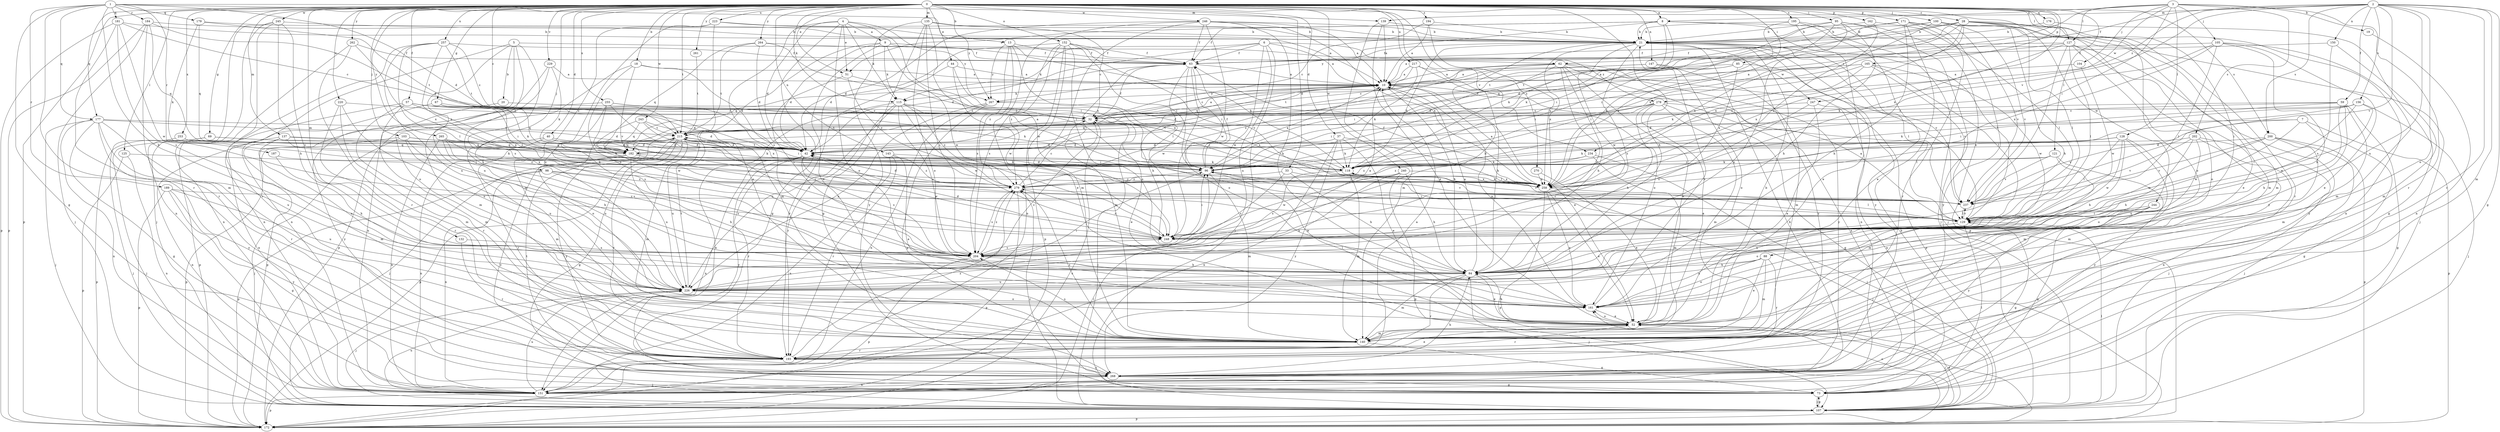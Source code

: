 strict digraph  {
0;
1;
2;
3;
4;
5;
6;
7;
8;
9;
10;
13;
18;
19;
20;
21;
28;
32;
33;
37;
40;
42;
44;
51;
52;
57;
59;
62;
63;
67;
69;
73;
84;
85;
88;
95;
96;
98;
100;
103;
104;
105;
107;
115;
118;
121;
125;
127;
128;
129;
132;
135;
137;
139;
140;
143;
147;
150;
151;
152;
156;
161;
162;
165;
171;
172;
176;
177;
179;
181;
182;
184;
187;
189;
193;
194;
195;
200;
202;
204;
215;
217;
220;
223;
226;
229;
234;
237;
240;
243;
244;
245;
246;
247;
248;
253;
255;
257;
258;
261;
262;
264;
265;
267;
268;
270;
278;
279;
0 -> 8  [label=a];
0 -> 13  [label=b];
0 -> 18  [label=b];
0 -> 28  [label=c];
0 -> 32  [label=c];
0 -> 33  [label=d];
0 -> 37  [label=d];
0 -> 40  [label=d];
0 -> 44  [label=e];
0 -> 51  [label=e];
0 -> 57  [label=f];
0 -> 67  [label=g];
0 -> 69  [label=g];
0 -> 84  [label=h];
0 -> 85  [label=i];
0 -> 88  [label=i];
0 -> 95  [label=i];
0 -> 98  [label=j];
0 -> 100  [label=j];
0 -> 103  [label=j];
0 -> 115  [label=k];
0 -> 121  [label=l];
0 -> 125  [label=l];
0 -> 127  [label=l];
0 -> 132  [label=m];
0 -> 135  [label=m];
0 -> 137  [label=m];
0 -> 143  [label=n];
0 -> 147  [label=n];
0 -> 152  [label=o];
0 -> 162  [label=p];
0 -> 165  [label=p];
0 -> 171  [label=p];
0 -> 172  [label=p];
0 -> 176  [label=q];
0 -> 177  [label=q];
0 -> 194  [label=s];
0 -> 195  [label=s];
0 -> 200  [label=s];
0 -> 215  [label=t];
0 -> 217  [label=u];
0 -> 220  [label=u];
0 -> 223  [label=u];
0 -> 229  [label=v];
0 -> 234  [label=v];
0 -> 240  [label=w];
0 -> 243  [label=w];
0 -> 244  [label=w];
0 -> 245  [label=w];
0 -> 246  [label=w];
0 -> 253  [label=x];
0 -> 255  [label=x];
0 -> 257  [label=x];
0 -> 258  [label=x];
0 -> 261  [label=y];
0 -> 262  [label=y];
0 -> 264  [label=y];
0 -> 265  [label=y];
0 -> 270  [label=z];
1 -> 42  [label=d];
1 -> 73  [label=g];
1 -> 84  [label=h];
1 -> 139  [label=m];
1 -> 177  [label=q];
1 -> 179  [label=q];
1 -> 181  [label=q];
1 -> 184  [label=r];
1 -> 187  [label=r];
1 -> 189  [label=r];
1 -> 193  [label=r];
1 -> 267  [label=y];
2 -> 59  [label=f];
2 -> 62  [label=f];
2 -> 73  [label=g];
2 -> 139  [label=m];
2 -> 140  [label=m];
2 -> 150  [label=n];
2 -> 156  [label=o];
2 -> 161  [label=o];
2 -> 193  [label=r];
2 -> 200  [label=s];
2 -> 226  [label=u];
2 -> 234  [label=v];
2 -> 237  [label=v];
2 -> 278  [label=z];
3 -> 8  [label=a];
3 -> 19  [label=b];
3 -> 32  [label=c];
3 -> 96  [label=i];
3 -> 104  [label=j];
3 -> 105  [label=j];
3 -> 127  [label=l];
3 -> 128  [label=l];
3 -> 193  [label=r];
3 -> 202  [label=s];
3 -> 247  [label=w];
4 -> 9  [label=a];
4 -> 42  [label=d];
4 -> 51  [label=e];
4 -> 73  [label=g];
4 -> 115  [label=k];
4 -> 161  [label=o];
4 -> 204  [label=s];
4 -> 258  [label=x];
4 -> 267  [label=y];
5 -> 20  [label=b];
5 -> 62  [label=f];
5 -> 84  [label=h];
5 -> 151  [label=n];
5 -> 161  [label=o];
5 -> 204  [label=s];
5 -> 226  [label=u];
6 -> 10  [label=a];
6 -> 42  [label=d];
6 -> 63  [label=f];
6 -> 107  [label=j];
6 -> 115  [label=k];
6 -> 226  [label=u];
6 -> 247  [label=w];
6 -> 248  [label=w];
7 -> 73  [label=g];
7 -> 172  [label=p];
7 -> 215  [label=t];
7 -> 237  [label=v];
7 -> 248  [label=w];
8 -> 21  [label=b];
8 -> 51  [label=e];
8 -> 63  [label=f];
8 -> 96  [label=i];
8 -> 129  [label=l];
8 -> 140  [label=m];
8 -> 215  [label=t];
8 -> 267  [label=y];
9 -> 42  [label=d];
9 -> 63  [label=f];
9 -> 115  [label=k];
9 -> 140  [label=m];
9 -> 161  [label=o];
9 -> 248  [label=w];
9 -> 278  [label=z];
10 -> 32  [label=c];
10 -> 42  [label=d];
10 -> 52  [label=e];
10 -> 84  [label=h];
10 -> 115  [label=k];
10 -> 267  [label=y];
13 -> 63  [label=f];
13 -> 118  [label=k];
13 -> 129  [label=l];
13 -> 204  [label=s];
13 -> 267  [label=y];
13 -> 279  [label=z];
18 -> 10  [label=a];
18 -> 42  [label=d];
18 -> 172  [label=p];
18 -> 204  [label=s];
18 -> 237  [label=v];
19 -> 151  [label=n];
20 -> 32  [label=c];
20 -> 268  [label=y];
21 -> 63  [label=f];
21 -> 118  [label=k];
21 -> 129  [label=l];
21 -> 151  [label=n];
21 -> 204  [label=s];
21 -> 237  [label=v];
21 -> 248  [label=w];
21 -> 258  [label=x];
21 -> 268  [label=y];
28 -> 21  [label=b];
28 -> 42  [label=d];
28 -> 96  [label=i];
28 -> 118  [label=k];
28 -> 129  [label=l];
28 -> 140  [label=m];
28 -> 151  [label=n];
28 -> 161  [label=o];
28 -> 182  [label=q];
28 -> 193  [label=r];
28 -> 258  [label=x];
32 -> 10  [label=a];
32 -> 52  [label=e];
32 -> 63  [label=f];
32 -> 107  [label=j];
32 -> 215  [label=t];
33 -> 84  [label=h];
33 -> 129  [label=l];
33 -> 204  [label=s];
33 -> 279  [label=z];
37 -> 42  [label=d];
37 -> 52  [label=e];
37 -> 118  [label=k];
37 -> 129  [label=l];
37 -> 151  [label=n];
37 -> 268  [label=y];
40 -> 42  [label=d];
40 -> 118  [label=k];
40 -> 140  [label=m];
40 -> 193  [label=r];
42 -> 96  [label=i];
42 -> 151  [label=n];
42 -> 193  [label=r];
42 -> 204  [label=s];
42 -> 215  [label=t];
42 -> 248  [label=w];
42 -> 268  [label=y];
44 -> 10  [label=a];
44 -> 193  [label=r];
44 -> 248  [label=w];
44 -> 258  [label=x];
51 -> 96  [label=i];
51 -> 204  [label=s];
51 -> 279  [label=z];
52 -> 21  [label=b];
52 -> 84  [label=h];
52 -> 96  [label=i];
52 -> 107  [label=j];
52 -> 140  [label=m];
52 -> 161  [label=o];
52 -> 193  [label=r];
57 -> 32  [label=c];
57 -> 42  [label=d];
57 -> 96  [label=i];
57 -> 140  [label=m];
57 -> 172  [label=p];
57 -> 193  [label=r];
57 -> 258  [label=x];
59 -> 32  [label=c];
59 -> 42  [label=d];
59 -> 73  [label=g];
59 -> 84  [label=h];
59 -> 118  [label=k];
59 -> 140  [label=m];
59 -> 204  [label=s];
62 -> 10  [label=a];
62 -> 52  [label=e];
62 -> 84  [label=h];
62 -> 96  [label=i];
62 -> 151  [label=n];
62 -> 172  [label=p];
62 -> 204  [label=s];
62 -> 215  [label=t];
62 -> 268  [label=y];
62 -> 279  [label=z];
63 -> 10  [label=a];
63 -> 84  [label=h];
63 -> 96  [label=i];
63 -> 140  [label=m];
63 -> 161  [label=o];
63 -> 182  [label=q];
63 -> 248  [label=w];
67 -> 32  [label=c];
67 -> 118  [label=k];
67 -> 151  [label=n];
67 -> 182  [label=q];
67 -> 279  [label=z];
69 -> 42  [label=d];
69 -> 107  [label=j];
69 -> 172  [label=p];
69 -> 182  [label=q];
73 -> 107  [label=j];
73 -> 129  [label=l];
84 -> 10  [label=a];
84 -> 52  [label=e];
84 -> 107  [label=j];
84 -> 140  [label=m];
84 -> 193  [label=r];
84 -> 226  [label=u];
85 -> 10  [label=a];
85 -> 42  [label=d];
85 -> 96  [label=i];
85 -> 129  [label=l];
85 -> 258  [label=x];
88 -> 52  [label=e];
88 -> 84  [label=h];
88 -> 140  [label=m];
88 -> 161  [label=o];
88 -> 193  [label=r];
88 -> 226  [label=u];
95 -> 21  [label=b];
95 -> 84  [label=h];
95 -> 107  [label=j];
95 -> 118  [label=k];
95 -> 172  [label=p];
95 -> 226  [label=u];
95 -> 258  [label=x];
96 -> 10  [label=a];
96 -> 42  [label=d];
96 -> 63  [label=f];
96 -> 140  [label=m];
96 -> 237  [label=v];
96 -> 279  [label=z];
98 -> 84  [label=h];
98 -> 151  [label=n];
98 -> 172  [label=p];
98 -> 204  [label=s];
98 -> 279  [label=z];
100 -> 21  [label=b];
100 -> 84  [label=h];
100 -> 107  [label=j];
100 -> 215  [label=t];
100 -> 237  [label=v];
100 -> 258  [label=x];
100 -> 268  [label=y];
103 -> 42  [label=d];
103 -> 84  [label=h];
103 -> 107  [label=j];
103 -> 172  [label=p];
103 -> 182  [label=q];
103 -> 226  [label=u];
104 -> 10  [label=a];
104 -> 248  [label=w];
105 -> 52  [label=e];
105 -> 63  [label=f];
105 -> 84  [label=h];
105 -> 118  [label=k];
105 -> 129  [label=l];
105 -> 140  [label=m];
105 -> 258  [label=x];
107 -> 21  [label=b];
107 -> 52  [label=e];
107 -> 73  [label=g];
107 -> 129  [label=l];
107 -> 161  [label=o];
107 -> 172  [label=p];
107 -> 226  [label=u];
107 -> 279  [label=z];
115 -> 32  [label=c];
115 -> 151  [label=n];
115 -> 193  [label=r];
115 -> 204  [label=s];
115 -> 226  [label=u];
115 -> 248  [label=w];
115 -> 258  [label=x];
115 -> 279  [label=z];
118 -> 32  [label=c];
118 -> 140  [label=m];
118 -> 204  [label=s];
118 -> 237  [label=v];
118 -> 258  [label=x];
121 -> 118  [label=k];
121 -> 140  [label=m];
121 -> 237  [label=v];
121 -> 268  [label=y];
121 -> 279  [label=z];
125 -> 96  [label=i];
125 -> 151  [label=n];
125 -> 172  [label=p];
127 -> 10  [label=a];
127 -> 52  [label=e];
127 -> 63  [label=f];
127 -> 129  [label=l];
127 -> 161  [label=o];
127 -> 237  [label=v];
127 -> 258  [label=x];
127 -> 268  [label=y];
128 -> 42  [label=d];
128 -> 84  [label=h];
128 -> 118  [label=k];
128 -> 129  [label=l];
128 -> 140  [label=m];
128 -> 161  [label=o];
128 -> 248  [label=w];
128 -> 279  [label=z];
129 -> 10  [label=a];
129 -> 73  [label=g];
129 -> 96  [label=i];
129 -> 237  [label=v];
129 -> 248  [label=w];
132 -> 193  [label=r];
132 -> 204  [label=s];
135 -> 21  [label=b];
135 -> 32  [label=c];
135 -> 73  [label=g];
135 -> 161  [label=o];
135 -> 204  [label=s];
135 -> 248  [label=w];
135 -> 268  [label=y];
137 -> 118  [label=k];
137 -> 140  [label=m];
137 -> 151  [label=n];
137 -> 182  [label=q];
137 -> 226  [label=u];
137 -> 258  [label=x];
139 -> 10  [label=a];
139 -> 21  [label=b];
139 -> 52  [label=e];
139 -> 140  [label=m];
140 -> 73  [label=g];
140 -> 193  [label=r];
140 -> 204  [label=s];
140 -> 279  [label=z];
143 -> 52  [label=e];
143 -> 118  [label=k];
143 -> 151  [label=n];
143 -> 193  [label=r];
143 -> 279  [label=z];
147 -> 10  [label=a];
147 -> 32  [label=c];
147 -> 140  [label=m];
147 -> 161  [label=o];
150 -> 63  [label=f];
150 -> 140  [label=m];
150 -> 204  [label=s];
151 -> 21  [label=b];
151 -> 172  [label=p];
151 -> 226  [label=u];
152 -> 42  [label=d];
152 -> 52  [label=e];
152 -> 63  [label=f];
152 -> 96  [label=i];
152 -> 161  [label=o];
152 -> 172  [label=p];
152 -> 204  [label=s];
152 -> 237  [label=v];
152 -> 279  [label=z];
156 -> 32  [label=c];
156 -> 96  [label=i];
156 -> 107  [label=j];
156 -> 129  [label=l];
156 -> 248  [label=w];
156 -> 258  [label=x];
161 -> 10  [label=a];
161 -> 21  [label=b];
161 -> 52  [label=e];
162 -> 21  [label=b];
162 -> 129  [label=l];
162 -> 258  [label=x];
165 -> 10  [label=a];
165 -> 32  [label=c];
165 -> 96  [label=i];
165 -> 118  [label=k];
165 -> 129  [label=l];
165 -> 237  [label=v];
165 -> 248  [label=w];
171 -> 21  [label=b];
171 -> 52  [label=e];
171 -> 84  [label=h];
171 -> 118  [label=k];
171 -> 193  [label=r];
171 -> 237  [label=v];
171 -> 268  [label=y];
172 -> 32  [label=c];
172 -> 96  [label=i];
176 -> 21  [label=b];
176 -> 73  [label=g];
177 -> 42  [label=d];
177 -> 73  [label=g];
177 -> 107  [label=j];
177 -> 151  [label=n];
177 -> 193  [label=r];
177 -> 215  [label=t];
177 -> 226  [label=u];
177 -> 268  [label=y];
179 -> 21  [label=b];
179 -> 118  [label=k];
179 -> 182  [label=q];
179 -> 215  [label=t];
181 -> 21  [label=b];
181 -> 32  [label=c];
181 -> 172  [label=p];
181 -> 193  [label=r];
181 -> 204  [label=s];
181 -> 248  [label=w];
182 -> 10  [label=a];
182 -> 118  [label=k];
182 -> 151  [label=n];
182 -> 226  [label=u];
182 -> 237  [label=v];
182 -> 268  [label=y];
184 -> 21  [label=b];
184 -> 42  [label=d];
184 -> 107  [label=j];
184 -> 140  [label=m];
184 -> 172  [label=p];
184 -> 182  [label=q];
187 -> 84  [label=h];
187 -> 118  [label=k];
189 -> 73  [label=g];
189 -> 172  [label=p];
189 -> 226  [label=u];
189 -> 237  [label=v];
189 -> 268  [label=y];
193 -> 10  [label=a];
193 -> 52  [label=e];
193 -> 107  [label=j];
193 -> 268  [label=y];
193 -> 279  [label=z];
194 -> 10  [label=a];
194 -> 21  [label=b];
194 -> 32  [label=c];
194 -> 258  [label=x];
195 -> 21  [label=b];
195 -> 52  [label=e];
195 -> 107  [label=j];
195 -> 258  [label=x];
195 -> 268  [label=y];
200 -> 42  [label=d];
200 -> 107  [label=j];
200 -> 140  [label=m];
200 -> 172  [label=p];
200 -> 237  [label=v];
200 -> 248  [label=w];
202 -> 84  [label=h];
202 -> 107  [label=j];
202 -> 151  [label=n];
202 -> 182  [label=q];
202 -> 226  [label=u];
202 -> 237  [label=v];
204 -> 10  [label=a];
204 -> 21  [label=b];
204 -> 84  [label=h];
204 -> 172  [label=p];
204 -> 279  [label=z];
215 -> 42  [label=d];
215 -> 73  [label=g];
215 -> 96  [label=i];
215 -> 107  [label=j];
215 -> 140  [label=m];
215 -> 172  [label=p];
215 -> 182  [label=q];
215 -> 193  [label=r];
215 -> 226  [label=u];
215 -> 268  [label=y];
217 -> 10  [label=a];
217 -> 84  [label=h];
217 -> 118  [label=k];
217 -> 161  [label=o];
217 -> 182  [label=q];
220 -> 32  [label=c];
220 -> 140  [label=m];
220 -> 193  [label=r];
220 -> 226  [label=u];
223 -> 10  [label=a];
223 -> 21  [label=b];
223 -> 52  [label=e];
223 -> 140  [label=m];
223 -> 226  [label=u];
226 -> 32  [label=c];
226 -> 96  [label=i];
226 -> 107  [label=j];
226 -> 161  [label=o];
226 -> 215  [label=t];
229 -> 10  [label=a];
229 -> 118  [label=k];
229 -> 140  [label=m];
229 -> 151  [label=n];
234 -> 107  [label=j];
234 -> 118  [label=k];
234 -> 140  [label=m];
234 -> 279  [label=z];
237 -> 129  [label=l];
240 -> 84  [label=h];
240 -> 172  [label=p];
240 -> 226  [label=u];
240 -> 248  [label=w];
240 -> 258  [label=x];
240 -> 279  [label=z];
243 -> 42  [label=d];
243 -> 161  [label=o];
243 -> 182  [label=q];
243 -> 215  [label=t];
243 -> 258  [label=x];
244 -> 73  [label=g];
244 -> 129  [label=l];
244 -> 161  [label=o];
244 -> 226  [label=u];
244 -> 268  [label=y];
245 -> 21  [label=b];
245 -> 84  [label=h];
245 -> 107  [label=j];
245 -> 151  [label=n];
245 -> 193  [label=r];
245 -> 204  [label=s];
246 -> 10  [label=a];
246 -> 21  [label=b];
246 -> 42  [label=d];
246 -> 63  [label=f];
246 -> 84  [label=h];
246 -> 140  [label=m];
246 -> 151  [label=n];
246 -> 248  [label=w];
246 -> 258  [label=x];
247 -> 32  [label=c];
247 -> 52  [label=e];
247 -> 151  [label=n];
247 -> 204  [label=s];
248 -> 42  [label=d];
248 -> 96  [label=i];
248 -> 204  [label=s];
248 -> 215  [label=t];
248 -> 279  [label=z];
253 -> 107  [label=j];
253 -> 118  [label=k];
253 -> 182  [label=q];
255 -> 32  [label=c];
255 -> 118  [label=k];
255 -> 172  [label=p];
255 -> 204  [label=s];
255 -> 248  [label=w];
255 -> 279  [label=z];
257 -> 32  [label=c];
257 -> 63  [label=f];
257 -> 129  [label=l];
257 -> 151  [label=n];
257 -> 215  [label=t];
257 -> 226  [label=u];
257 -> 279  [label=z];
258 -> 10  [label=a];
258 -> 52  [label=e];
258 -> 63  [label=f];
258 -> 107  [label=j];
258 -> 118  [label=k];
258 -> 129  [label=l];
258 -> 161  [label=o];
258 -> 172  [label=p];
261 -> 215  [label=t];
262 -> 63  [label=f];
262 -> 151  [label=n];
262 -> 193  [label=r];
262 -> 258  [label=x];
264 -> 42  [label=d];
264 -> 63  [label=f];
264 -> 96  [label=i];
264 -> 182  [label=q];
264 -> 215  [label=t];
265 -> 42  [label=d];
265 -> 151  [label=n];
265 -> 204  [label=s];
265 -> 226  [label=u];
265 -> 279  [label=z];
267 -> 73  [label=g];
267 -> 151  [label=n];
267 -> 226  [label=u];
267 -> 258  [label=x];
268 -> 73  [label=g];
268 -> 84  [label=h];
268 -> 151  [label=n];
268 -> 215  [label=t];
270 -> 52  [label=e];
270 -> 258  [label=x];
278 -> 32  [label=c];
278 -> 52  [label=e];
278 -> 73  [label=g];
278 -> 84  [label=h];
278 -> 96  [label=i];
278 -> 129  [label=l];
278 -> 140  [label=m];
278 -> 182  [label=q];
279 -> 32  [label=c];
279 -> 42  [label=d];
279 -> 172  [label=p];
279 -> 204  [label=s];
279 -> 237  [label=v];
}
